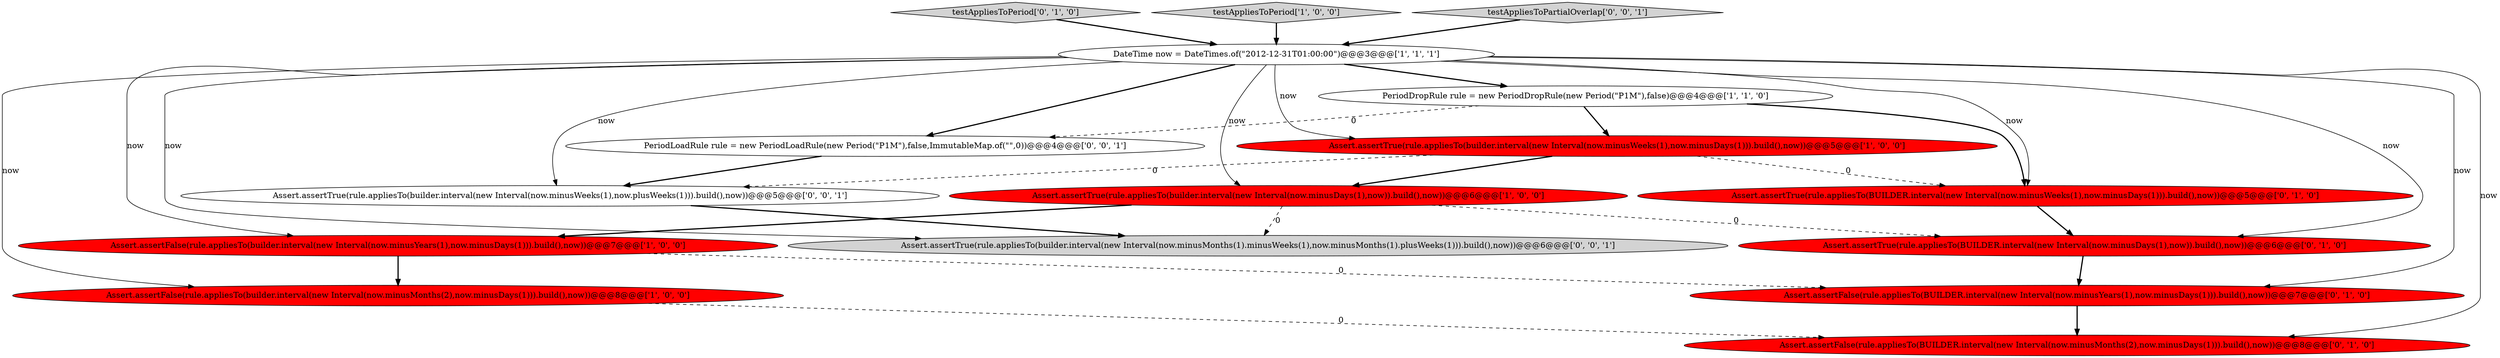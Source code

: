 digraph {
0 [style = filled, label = "DateTime now = DateTimes.of(\"2012-12-31T01:00:00\")@@@3@@@['1', '1', '1']", fillcolor = white, shape = ellipse image = "AAA0AAABBB1BBB"];
1 [style = filled, label = "PeriodDropRule rule = new PeriodDropRule(new Period(\"P1M\"),false)@@@4@@@['1', '1', '0']", fillcolor = white, shape = ellipse image = "AAA0AAABBB1BBB"];
2 [style = filled, label = "Assert.assertTrue(rule.appliesTo(builder.interval(new Interval(now.minusDays(1),now)).build(),now))@@@6@@@['1', '0', '0']", fillcolor = red, shape = ellipse image = "AAA1AAABBB1BBB"];
5 [style = filled, label = "Assert.assertFalse(rule.appliesTo(builder.interval(new Interval(now.minusYears(1),now.minusDays(1))).build(),now))@@@7@@@['1', '0', '0']", fillcolor = red, shape = ellipse image = "AAA1AAABBB1BBB"];
10 [style = filled, label = "testAppliesToPeriod['0', '1', '0']", fillcolor = lightgray, shape = diamond image = "AAA0AAABBB2BBB"];
11 [style = filled, label = "Assert.assertFalse(rule.appliesTo(BUILDER.interval(new Interval(now.minusYears(1),now.minusDays(1))).build(),now))@@@7@@@['0', '1', '0']", fillcolor = red, shape = ellipse image = "AAA1AAABBB2BBB"];
4 [style = filled, label = "Assert.assertFalse(rule.appliesTo(builder.interval(new Interval(now.minusMonths(2),now.minusDays(1))).build(),now))@@@8@@@['1', '0', '0']", fillcolor = red, shape = ellipse image = "AAA1AAABBB1BBB"];
8 [style = filled, label = "Assert.assertTrue(rule.appliesTo(BUILDER.interval(new Interval(now.minusWeeks(1),now.minusDays(1))).build(),now))@@@5@@@['0', '1', '0']", fillcolor = red, shape = ellipse image = "AAA1AAABBB2BBB"];
6 [style = filled, label = "Assert.assertTrue(rule.appliesTo(builder.interval(new Interval(now.minusWeeks(1),now.minusDays(1))).build(),now))@@@5@@@['1', '0', '0']", fillcolor = red, shape = ellipse image = "AAA1AAABBB1BBB"];
14 [style = filled, label = "Assert.assertTrue(rule.appliesTo(builder.interval(new Interval(now.minusWeeks(1),now.plusWeeks(1))).build(),now))@@@5@@@['0', '0', '1']", fillcolor = white, shape = ellipse image = "AAA0AAABBB3BBB"];
13 [style = filled, label = "PeriodLoadRule rule = new PeriodLoadRule(new Period(\"P1M\"),false,ImmutableMap.of(\"\",0))@@@4@@@['0', '0', '1']", fillcolor = white, shape = ellipse image = "AAA0AAABBB3BBB"];
3 [style = filled, label = "testAppliesToPeriod['1', '0', '0']", fillcolor = lightgray, shape = diamond image = "AAA0AAABBB1BBB"];
15 [style = filled, label = "Assert.assertTrue(rule.appliesTo(builder.interval(new Interval(now.minusMonths(1).minusWeeks(1),now.minusMonths(1).plusWeeks(1))).build(),now))@@@6@@@['0', '0', '1']", fillcolor = lightgray, shape = ellipse image = "AAA0AAABBB3BBB"];
12 [style = filled, label = "testAppliesToPartialOverlap['0', '0', '1']", fillcolor = lightgray, shape = diamond image = "AAA0AAABBB3BBB"];
9 [style = filled, label = "Assert.assertTrue(rule.appliesTo(BUILDER.interval(new Interval(now.minusDays(1),now)).build(),now))@@@6@@@['0', '1', '0']", fillcolor = red, shape = ellipse image = "AAA1AAABBB2BBB"];
7 [style = filled, label = "Assert.assertFalse(rule.appliesTo(BUILDER.interval(new Interval(now.minusMonths(2),now.minusDays(1))).build(),now))@@@8@@@['0', '1', '0']", fillcolor = red, shape = ellipse image = "AAA1AAABBB2BBB"];
0->9 [style = solid, label="now"];
6->8 [style = dashed, label="0"];
1->8 [style = bold, label=""];
9->11 [style = bold, label=""];
0->13 [style = bold, label=""];
0->11 [style = solid, label="now"];
0->2 [style = solid, label="now"];
0->15 [style = solid, label="now"];
6->14 [style = dashed, label="0"];
12->0 [style = bold, label=""];
0->5 [style = solid, label="now"];
3->0 [style = bold, label=""];
0->8 [style = solid, label="now"];
6->2 [style = bold, label=""];
0->14 [style = solid, label="now"];
1->13 [style = dashed, label="0"];
2->15 [style = dashed, label="0"];
1->6 [style = bold, label=""];
5->11 [style = dashed, label="0"];
2->9 [style = dashed, label="0"];
4->7 [style = dashed, label="0"];
0->1 [style = bold, label=""];
10->0 [style = bold, label=""];
5->4 [style = bold, label=""];
8->9 [style = bold, label=""];
0->6 [style = solid, label="now"];
0->4 [style = solid, label="now"];
14->15 [style = bold, label=""];
13->14 [style = bold, label=""];
0->7 [style = solid, label="now"];
11->7 [style = bold, label=""];
2->5 [style = bold, label=""];
}

